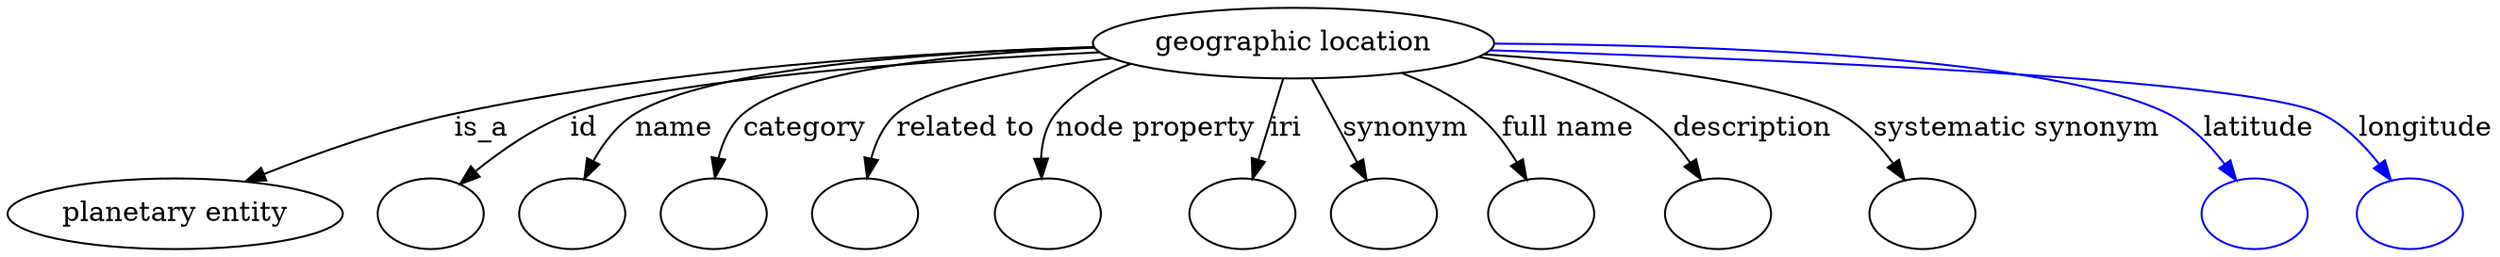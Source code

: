 digraph {
	graph [bb="0,0,1072.4,122"];
	node [label="\N"];
	"geographic location"	 [height=0.5,
		label="geographic location",
		pos="566.36,104",
		width=2.2247];
	"planetary entity"	 [height=0.5,
		pos="65.357,18",
		width=1.8155];
	"geographic location" -> "planetary entity"	 [label=is_a,
		lp="219.63,61",
		pos="e,100.97,33.16 486.81,101.42 413.58,97.779 302.31,89.016 207.81,68 174.39,60.569 138,47.707 110.36,36.889"];
	id	 [color=black,
		height=0.5,
		label="",
		pos="175.36,18",
		width=0.75];
	"geographic location" -> id	 [color=black,
		label=id,
		lp="270.8,61",
		pos="e,193.82,31.229 490.23,98.332 414.87,92.11 305.05,81.226 264.47,68 242.41,60.812 219.63,47.919 202.63,37.026",
		style=solid];
	name	 [color=black,
		height=0.5,
		label="",
		pos="247.36,18",
		width=0.75];
	"geographic location" -> name	 [color=black,
		label=name,
		lp="313.52,61",
		pos="e,259.18,34.317 489.29,99.101 422.21,93.854 330.74,84.04 298.04,68 285.73,61.962 274.57,51.767 265.88,42.153",
		style=solid];
	category	 [color=black,
		height=0.5,
		label="",
		pos="319.36,18",
		width=0.75];
	"geographic location" -> category	 [color=black,
		label=category,
		lp="368.45,61",
		pos="e,323.77,35.993 489.27,98.972 434.52,94.035 366.85,84.729 344.16,68 336.57,62.4 331.17,53.828 327.38,45.354",
		style=solid];
	"related to"	 [color=black,
		height=0.5,
		label="",
		pos="391.36,18",
		width=0.75];
	"geographic location" -> "related to"	 [color=black,
		label="related to",
		lp="431.59,61",
		pos="e,391.76,36.055 495.59,95.527 458.54,89.703 418.17,80.703 404.88,68 398.85,62.232 395.42,54.074 393.49,46.018",
		style=solid];
	"node property"	 [color=black,
		height=0.5,
		label="",
		pos="463.36,18",
		width=0.75];
	"geographic location" -> "node property"	 [color=black,
		label="node property",
		lp="506.43,61",
		pos="e,460.23,36.345 513.43,90.393 493.17,84.076 473.42,76.165 467.22,68 462.58,61.9 460.68,54.085 460.17,46.456",
		style=solid];
	iri	 [color=black,
		height=0.5,
		label="",
		pos="535.36,18",
		width=0.75];
	"geographic location" -> iri	 [color=black,
		label=iri,
		lp="559.58,61",
		pos="e,541.71,35.624 559.78,85.762 555.53,73.974 549.93,58.422 545.16,45.189",
		style=solid];
	synonym	 [color=black,
		height=0.5,
		label="",
		pos="607.36,18",
		width=0.75];
	"geographic location" -> synonym	 [color=black,
		label=synonym,
		lp="615.03,61",
		pos="e,599.09,35.332 575.05,85.762 580.76,73.78 588.33,57.906 594.71,44.535",
		style=solid];
	"full name"	 [color=black,
		height=0.5,
		label="",
		pos="679.36,18",
		width=0.75];
	"geographic location" -> "full name"	 [color=black,
		label="full name",
		lp="683.99,61",
		pos="e,670.51,35.039 610.03,88.712 621.92,83.302 634.29,76.417 644.36,68 652.44,61.242 659.53,52.188 665.17,43.643",
		style=solid];
	description	 [color=black,
		height=0.5,
		label="",
		pos="751.36,18",
		width=0.75];
	"geographic location" -> description	 [color=black,
		label=description,
		lp="760.46,61",
		pos="e,742.65,35.304 630.18,92.943 663.55,86.292 700.31,77.325 714.36,68 723.53,61.907 731.27,52.732 737.26,43.898",
		style=solid];
	"systematic synonym"	 [color=black,
		height=0.5,
		label="",
		pos="836.36,18",
		width=0.75];
	"geographic location" -> "systematic synonym"	 [color=black,
		label="systematic synonym",
		lp="869.32,61",
		pos="e,826.82,35.17 641.88,97.943 698.23,92.352 769.73,82.672 795.36,68 805.55,62.167 814.25,52.756 820.99,43.663",
		style=solid];
	latitude	 [color=blue,
		height=0.5,
		label="",
		pos="973.36,18",
		width=0.75];
	"geographic location" -> latitude	 [color=blue,
		label=latitude,
		lp="969.35,61",
		pos="e,963.63,34.939 643.94,99.4 743.28,93.038 905.6,80.873 930.36,68 941.24,62.338 950.55,52.652 957.7,43.304",
		style=solid];
	longitude	 [color=blue,
		height=0.5,
		label="",
		pos="1045.4,18",
		width=0.75];
	"geographic location" -> longitude	 [color=blue,
		label=longitude,
		lp="1039.8,61",
		pos="e,1033.5,34.551 644.76,100.28 759.64,94.401 963.47,82.154 994.36,68 1006.9,62.269 1018.1,52.116 1026.8,42.449",
		style=solid];
}
